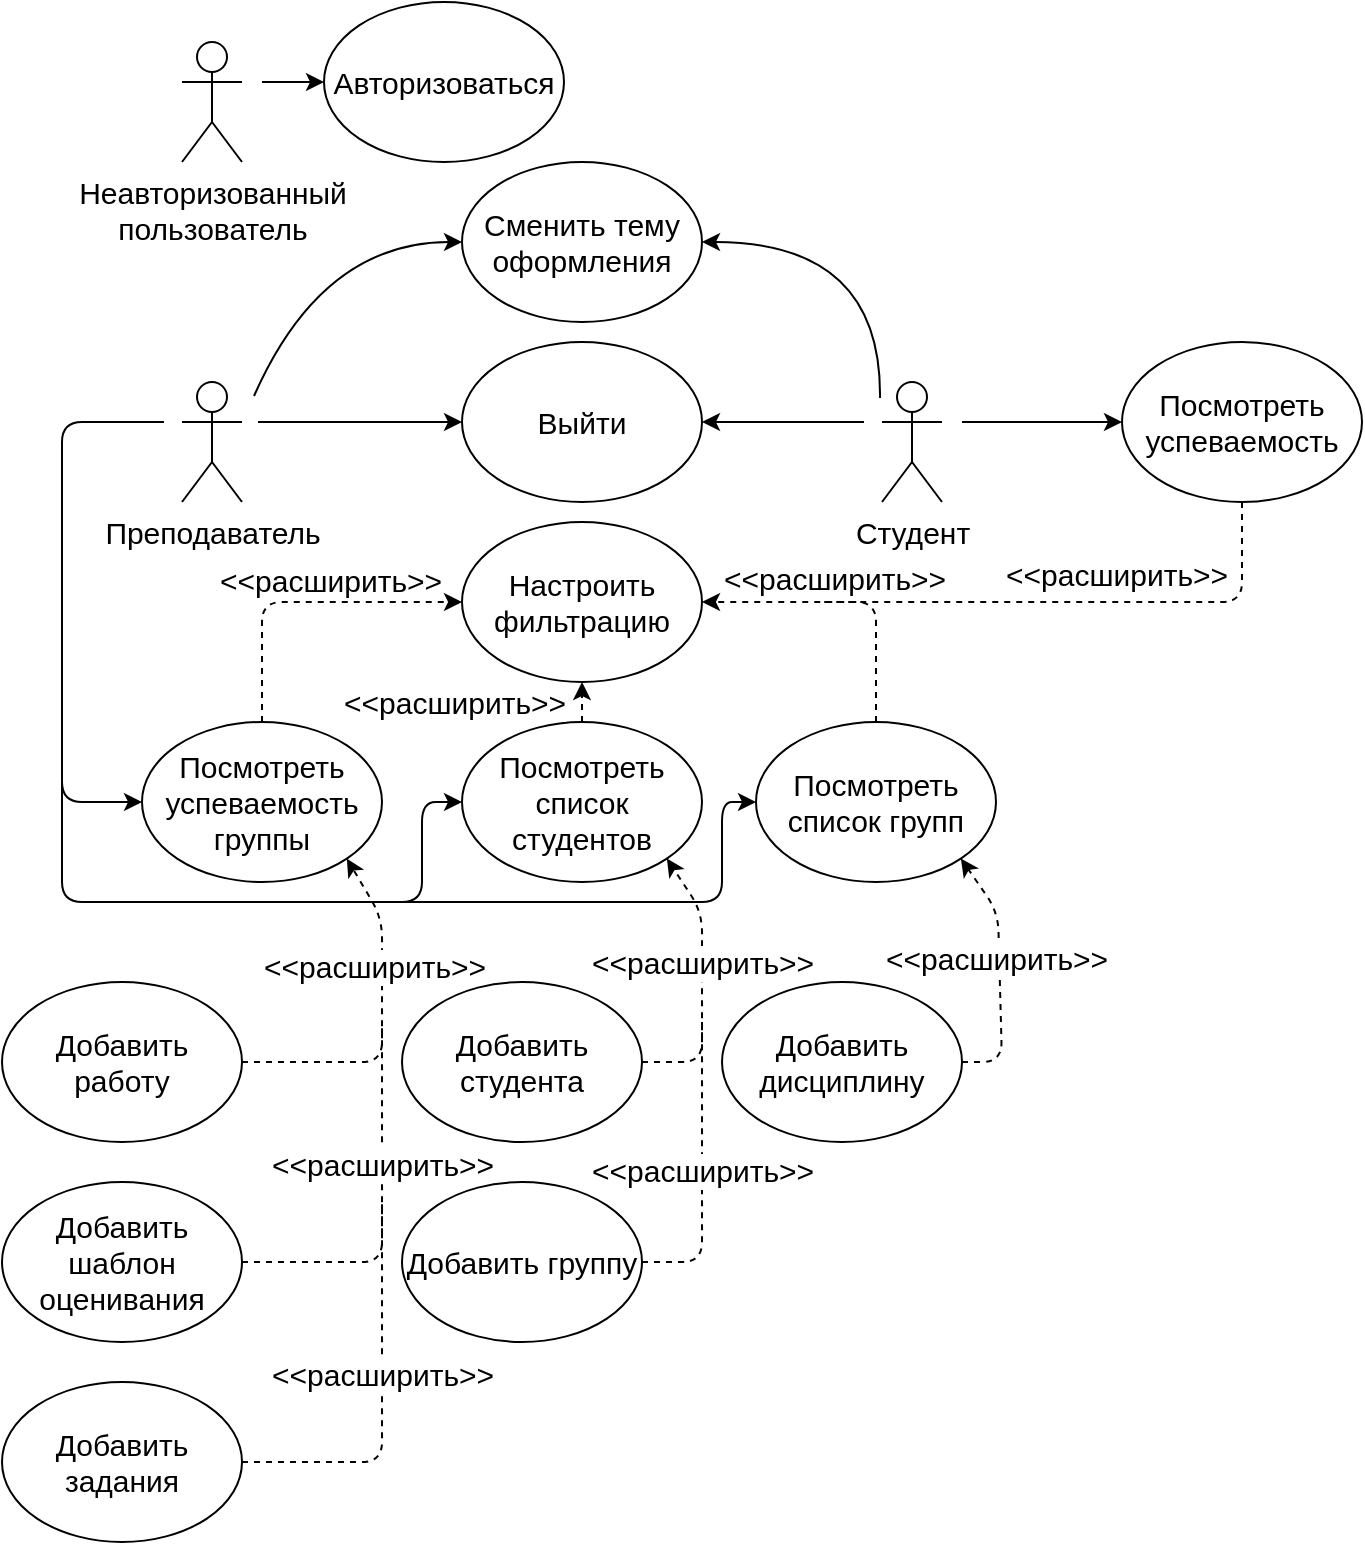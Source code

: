 <mxfile version="22.1.15" type="device">
  <diagram name="Страница — 1" id="ROB8BdIleneRpDlJKqNU">
    <mxGraphModel dx="1481" dy="807" grid="0" gridSize="10" guides="1" tooltips="1" connect="1" arrows="1" fold="1" page="0" pageScale="1" pageWidth="827" pageHeight="1169" math="0" shadow="0">
      <root>
        <mxCell id="0" />
        <mxCell id="1" parent="0" />
        <mxCell id="FyX6oL-K_39bYhywgyUW-1" value="Неавторизованный&lt;br style=&quot;font-size: 15px;&quot;&gt;пользователь" style="shape=umlActor;verticalLabelPosition=bottom;verticalAlign=top;html=1;outlineConnect=0;fontSize=15;" parent="1" vertex="1">
          <mxGeometry x="100" y="30" width="30" height="60" as="geometry" />
        </mxCell>
        <mxCell id="FyX6oL-K_39bYhywgyUW-2" value="Преподаватель" style="shape=umlActor;verticalLabelPosition=bottom;verticalAlign=top;html=1;outlineConnect=0;fontSize=15;" parent="1" vertex="1">
          <mxGeometry x="100" y="200" width="30" height="60" as="geometry" />
        </mxCell>
        <mxCell id="FyX6oL-K_39bYhywgyUW-3" value="Студент&lt;br style=&quot;font-size: 15px;&quot;&gt;" style="shape=umlActor;verticalLabelPosition=bottom;verticalAlign=top;html=1;outlineConnect=0;fontSize=15;" parent="1" vertex="1">
          <mxGeometry x="450" y="200" width="30" height="60" as="geometry" />
        </mxCell>
        <mxCell id="FyX6oL-K_39bYhywgyUW-4" value="Авторизоваться" style="ellipse;whiteSpace=wrap;html=1;fontSize=15;" parent="1" vertex="1">
          <mxGeometry x="171" y="10" width="120" height="80" as="geometry" />
        </mxCell>
        <mxCell id="FyX6oL-K_39bYhywgyUW-32" value="" style="endArrow=classic;html=1;rounded=0;entryX=0;entryY=0.5;entryDx=0;entryDy=0;fontSize=15;" parent="1" target="FyX6oL-K_39bYhywgyUW-4" edge="1">
          <mxGeometry width="50" height="50" relative="1" as="geometry">
            <mxPoint x="140" y="50" as="sourcePoint" />
            <mxPoint x="184" y="40" as="targetPoint" />
          </mxGeometry>
        </mxCell>
        <mxCell id="1ns7JDhl62_w-QYgpa2L-4" value="Сменить тему оформления" style="ellipse;whiteSpace=wrap;html=1;fontSize=15;" parent="1" vertex="1">
          <mxGeometry x="240" y="90" width="120" height="80" as="geometry" />
        </mxCell>
        <mxCell id="1ns7JDhl62_w-QYgpa2L-5" value="Выйти" style="ellipse;whiteSpace=wrap;html=1;fontSize=15;" parent="1" vertex="1">
          <mxGeometry x="240" y="180" width="120" height="80" as="geometry" />
        </mxCell>
        <mxCell id="1ns7JDhl62_w-QYgpa2L-6" value="" style="curved=1;endArrow=classic;html=1;rounded=0;entryX=0;entryY=0.5;entryDx=0;entryDy=0;fontSize=15;" parent="1" target="1ns7JDhl62_w-QYgpa2L-4" edge="1">
          <mxGeometry width="50" height="50" relative="1" as="geometry">
            <mxPoint x="136" y="207" as="sourcePoint" />
            <mxPoint x="250" y="160" as="targetPoint" />
            <Array as="points">
              <mxPoint x="170" y="130" />
            </Array>
          </mxGeometry>
        </mxCell>
        <mxCell id="1ns7JDhl62_w-QYgpa2L-7" value="" style="curved=1;endArrow=classic;html=1;rounded=0;entryX=0;entryY=0.5;entryDx=0;entryDy=0;fontSize=15;" parent="1" target="1ns7JDhl62_w-QYgpa2L-5" edge="1">
          <mxGeometry width="50" height="50" relative="1" as="geometry">
            <mxPoint x="138" y="220" as="sourcePoint" />
            <mxPoint x="374" y="140" as="targetPoint" />
            <Array as="points" />
          </mxGeometry>
        </mxCell>
        <mxCell id="1ns7JDhl62_w-QYgpa2L-8" value="" style="curved=1;endArrow=classic;html=1;rounded=0;entryX=1;entryY=0.5;entryDx=0;entryDy=0;fontSize=15;" parent="1" target="1ns7JDhl62_w-QYgpa2L-5" edge="1">
          <mxGeometry width="50" height="50" relative="1" as="geometry">
            <mxPoint x="441" y="220" as="sourcePoint" />
            <mxPoint x="580" y="230" as="targetPoint" />
            <Array as="points" />
          </mxGeometry>
        </mxCell>
        <mxCell id="1ns7JDhl62_w-QYgpa2L-10" value="" style="curved=1;endArrow=classic;html=1;rounded=0;entryX=1;entryY=0.5;entryDx=0;entryDy=0;fontSize=15;" parent="1" target="1ns7JDhl62_w-QYgpa2L-4" edge="1">
          <mxGeometry width="50" height="50" relative="1" as="geometry">
            <mxPoint x="449" y="208" as="sourcePoint" />
            <mxPoint x="460" y="310" as="targetPoint" />
            <Array as="points">
              <mxPoint x="450" y="130" />
            </Array>
          </mxGeometry>
        </mxCell>
        <mxCell id="1ns7JDhl62_w-QYgpa2L-11" value="Посмотреть успеваемость группы" style="ellipse;whiteSpace=wrap;html=1;fontSize=15;" parent="1" vertex="1">
          <mxGeometry x="80" y="370" width="120" height="80" as="geometry" />
        </mxCell>
        <mxCell id="1ns7JDhl62_w-QYgpa2L-12" value="Посмотреть список студентов" style="ellipse;whiteSpace=wrap;html=1;fontSize=15;" parent="1" vertex="1">
          <mxGeometry x="240" y="370" width="120" height="80" as="geometry" />
        </mxCell>
        <mxCell id="1ns7JDhl62_w-QYgpa2L-13" value="Посмотреть список групп" style="ellipse;whiteSpace=wrap;html=1;fontSize=15;" parent="1" vertex="1">
          <mxGeometry x="387" y="370" width="120" height="80" as="geometry" />
        </mxCell>
        <mxCell id="1ns7JDhl62_w-QYgpa2L-18" value="Настроить фильтрацию" style="ellipse;whiteSpace=wrap;html=1;fontSize=15;" parent="1" vertex="1">
          <mxGeometry x="240" y="270" width="120" height="80" as="geometry" />
        </mxCell>
        <mxCell id="1ns7JDhl62_w-QYgpa2L-35" value="" style="endArrow=classic;html=1;entryX=0;entryY=0.5;entryDx=0;entryDy=0;rounded=1;fontSize=15;" parent="1" target="1ns7JDhl62_w-QYgpa2L-12" edge="1">
          <mxGeometry width="50" height="50" relative="1" as="geometry">
            <mxPoint x="40" y="360" as="sourcePoint" />
            <mxPoint x="240" y="480" as="targetPoint" />
            <Array as="points">
              <mxPoint x="40" y="460" />
              <mxPoint x="130" y="460" />
              <mxPoint x="220" y="460" />
              <mxPoint x="220" y="410" />
            </Array>
          </mxGeometry>
        </mxCell>
        <mxCell id="1ns7JDhl62_w-QYgpa2L-36" value="" style="endArrow=classic;html=1;entryX=0;entryY=0.5;entryDx=0;entryDy=0;rounded=1;fontSize=15;" parent="1" target="1ns7JDhl62_w-QYgpa2L-13" edge="1">
          <mxGeometry width="50" height="50" relative="1" as="geometry">
            <mxPoint x="200" y="460" as="sourcePoint" />
            <mxPoint x="380" y="460" as="targetPoint" />
            <Array as="points">
              <mxPoint x="370" y="460" />
              <mxPoint x="370" y="410" />
              <mxPoint x="380" y="410" />
            </Array>
          </mxGeometry>
        </mxCell>
        <mxCell id="1ns7JDhl62_w-QYgpa2L-37" value="" style="endArrow=classic;html=1;rounded=1;exitX=0.5;exitY=0;exitDx=0;exitDy=0;entryX=0;entryY=0.5;entryDx=0;entryDy=0;dashed=1;fontSize=15;" parent="1" source="1ns7JDhl62_w-QYgpa2L-11" target="1ns7JDhl62_w-QYgpa2L-18" edge="1">
          <mxGeometry width="50" height="50" relative="1" as="geometry">
            <mxPoint x="200" y="285" as="sourcePoint" />
            <mxPoint x="150" y="335" as="targetPoint" />
            <Array as="points">
              <mxPoint x="140" y="310" />
            </Array>
          </mxGeometry>
        </mxCell>
        <mxCell id="1ns7JDhl62_w-QYgpa2L-67" value="&amp;lt;&amp;lt;расширить&amp;gt;&amp;gt;" style="edgeLabel;html=1;align=center;verticalAlign=middle;resizable=0;points=[];fontSize=15;" parent="1ns7JDhl62_w-QYgpa2L-37" vertex="1" connectable="0">
          <mxGeometry x="-0.163" y="-2" relative="1" as="geometry">
            <mxPoint x="27" y="-13" as="offset" />
          </mxGeometry>
        </mxCell>
        <mxCell id="1ns7JDhl62_w-QYgpa2L-38" value="" style="endArrow=classic;html=1;rounded=1;exitX=0.5;exitY=0;exitDx=0;exitDy=0;entryX=0.5;entryY=1;entryDx=0;entryDy=0;dashed=1;fontSize=15;" parent="1" source="1ns7JDhl62_w-QYgpa2L-12" target="1ns7JDhl62_w-QYgpa2L-18" edge="1">
          <mxGeometry width="50" height="50" relative="1" as="geometry">
            <mxPoint x="420" y="340" as="sourcePoint" />
            <mxPoint x="370" y="390" as="targetPoint" />
          </mxGeometry>
        </mxCell>
        <mxCell id="1ns7JDhl62_w-QYgpa2L-66" value="&amp;lt;&amp;lt;расширить&amp;gt;&amp;gt;" style="edgeLabel;html=1;align=center;verticalAlign=middle;resizable=0;points=[];fontSize=15;" parent="1ns7JDhl62_w-QYgpa2L-38" vertex="1" connectable="0">
          <mxGeometry x="-0.383" y="-1" relative="1" as="geometry">
            <mxPoint x="-65" y="-4" as="offset" />
          </mxGeometry>
        </mxCell>
        <mxCell id="1ns7JDhl62_w-QYgpa2L-39" value="" style="endArrow=classic;html=1;rounded=1;exitX=0.5;exitY=0;exitDx=0;exitDy=0;entryX=1;entryY=0.5;entryDx=0;entryDy=0;dashed=1;fontSize=15;" parent="1" source="1ns7JDhl62_w-QYgpa2L-13" target="1ns7JDhl62_w-QYgpa2L-18" edge="1">
          <mxGeometry width="50" height="50" relative="1" as="geometry">
            <mxPoint x="390" y="370" as="sourcePoint" />
            <mxPoint x="480" y="310" as="targetPoint" />
            <Array as="points">
              <mxPoint x="447" y="310" />
            </Array>
          </mxGeometry>
        </mxCell>
        <mxCell id="1ns7JDhl62_w-QYgpa2L-65" value="&amp;lt;&amp;lt;расширить&amp;gt;&amp;gt;" style="edgeLabel;html=1;align=center;verticalAlign=middle;resizable=0;points=[];fontSize=15;" parent="1ns7JDhl62_w-QYgpa2L-39" vertex="1" connectable="0">
          <mxGeometry x="0.506" relative="1" as="geometry">
            <mxPoint x="29" y="-12" as="offset" />
          </mxGeometry>
        </mxCell>
        <mxCell id="1ns7JDhl62_w-QYgpa2L-40" value="Посмотреть успеваемость" style="ellipse;whiteSpace=wrap;html=1;fontSize=15;" parent="1" vertex="1">
          <mxGeometry x="570" y="180" width="120" height="80" as="geometry" />
        </mxCell>
        <mxCell id="1ns7JDhl62_w-QYgpa2L-41" value="" style="endArrow=classic;html=1;rounded=0;entryX=0;entryY=0.5;entryDx=0;entryDy=0;fontSize=15;" parent="1" target="1ns7JDhl62_w-QYgpa2L-40" edge="1">
          <mxGeometry width="50" height="50" relative="1" as="geometry">
            <mxPoint x="490" y="220" as="sourcePoint" />
            <mxPoint x="550" y="190" as="targetPoint" />
          </mxGeometry>
        </mxCell>
        <mxCell id="1ns7JDhl62_w-QYgpa2L-42" value="Добавить работу" style="ellipse;whiteSpace=wrap;html=1;fontSize=15;" parent="1" vertex="1">
          <mxGeometry x="10" y="500" width="120" height="80" as="geometry" />
        </mxCell>
        <mxCell id="1ns7JDhl62_w-QYgpa2L-43" value="Добавить шаблон оценивания" style="ellipse;whiteSpace=wrap;html=1;fontSize=15;" parent="1" vertex="1">
          <mxGeometry x="10" y="600" width="120" height="80" as="geometry" />
        </mxCell>
        <mxCell id="1ns7JDhl62_w-QYgpa2L-44" value="Добавить задания" style="ellipse;whiteSpace=wrap;html=1;fontSize=15;" parent="1" vertex="1">
          <mxGeometry x="10" y="700" width="120" height="80" as="geometry" />
        </mxCell>
        <mxCell id="1ns7JDhl62_w-QYgpa2L-45" value="" style="endArrow=classic;html=1;rounded=1;exitX=1;exitY=0.5;exitDx=0;exitDy=0;entryX=1;entryY=1;entryDx=0;entryDy=0;dashed=1;fontSize=15;" parent="1" source="1ns7JDhl62_w-QYgpa2L-42" target="1ns7JDhl62_w-QYgpa2L-11" edge="1">
          <mxGeometry width="50" height="50" relative="1" as="geometry">
            <mxPoint x="200" y="550" as="sourcePoint" />
            <mxPoint x="170" y="570" as="targetPoint" />
            <Array as="points">
              <mxPoint x="200" y="540" />
              <mxPoint x="200" y="468" />
            </Array>
          </mxGeometry>
        </mxCell>
        <mxCell id="1ns7JDhl62_w-QYgpa2L-59" value="&amp;lt;&amp;lt;расширить&amp;gt;&amp;gt;" style="edgeLabel;html=1;align=center;verticalAlign=middle;resizable=0;points=[];fontSize=15;" parent="1ns7JDhl62_w-QYgpa2L-45" vertex="1" connectable="0">
          <mxGeometry x="-0.163" relative="1" as="geometry">
            <mxPoint x="-4" y="-44" as="offset" />
          </mxGeometry>
        </mxCell>
        <mxCell id="1ns7JDhl62_w-QYgpa2L-46" value="" style="endArrow=none;html=1;rounded=1;entryX=1;entryY=0.5;entryDx=0;entryDy=0;dashed=1;exitX=1;exitY=0.5;exitDx=0;exitDy=0;endFill=0;fontSize=15;" parent="1" source="1ns7JDhl62_w-QYgpa2L-43" edge="1">
          <mxGeometry width="50" height="50" relative="1" as="geometry">
            <mxPoint x="200" y="650" as="sourcePoint" />
            <mxPoint x="200" y="520" as="targetPoint" />
            <Array as="points">
              <mxPoint x="200" y="640" />
            </Array>
          </mxGeometry>
        </mxCell>
        <mxCell id="1ns7JDhl62_w-QYgpa2L-58" value="&amp;lt;&amp;lt;расширить&amp;gt;&amp;gt;" style="edgeLabel;html=1;align=center;verticalAlign=middle;resizable=0;points=[];fontSize=15;" parent="1ns7JDhl62_w-QYgpa2L-46" vertex="1" connectable="0">
          <mxGeometry x="-0.084" y="1" relative="1" as="geometry">
            <mxPoint x="1" y="-32" as="offset" />
          </mxGeometry>
        </mxCell>
        <mxCell id="1ns7JDhl62_w-QYgpa2L-47" value="" style="endArrow=none;html=1;rounded=1;entryX=1;entryY=0.5;entryDx=0;entryDy=0;dashed=1;exitX=1;exitY=0.5;exitDx=0;exitDy=0;endFill=0;fontSize=15;" parent="1" source="1ns7JDhl62_w-QYgpa2L-44" edge="1">
          <mxGeometry width="50" height="50" relative="1" as="geometry">
            <mxPoint x="200" y="740" as="sourcePoint" />
            <mxPoint x="200" y="610" as="targetPoint" />
            <Array as="points">
              <mxPoint x="200" y="740" />
            </Array>
          </mxGeometry>
        </mxCell>
        <mxCell id="1ns7JDhl62_w-QYgpa2L-57" value="&amp;lt;&amp;lt;расширить&amp;gt;&amp;gt;" style="edgeLabel;html=1;align=center;verticalAlign=middle;resizable=0;points=[];fontSize=15;" parent="1ns7JDhl62_w-QYgpa2L-47" vertex="1" connectable="0">
          <mxGeometry x="-0.138" y="-2" relative="1" as="geometry">
            <mxPoint x="-2" y="-28" as="offset" />
          </mxGeometry>
        </mxCell>
        <mxCell id="1ns7JDhl62_w-QYgpa2L-48" value="" style="endArrow=classic;html=1;rounded=1;entryX=0;entryY=0.5;entryDx=0;entryDy=0;fontSize=15;" parent="1" target="1ns7JDhl62_w-QYgpa2L-11" edge="1">
          <mxGeometry width="50" height="50" relative="1" as="geometry">
            <mxPoint x="91" y="220" as="sourcePoint" />
            <mxPoint x="70" y="270" as="targetPoint" />
            <Array as="points">
              <mxPoint x="40" y="220" />
              <mxPoint x="40" y="410" />
            </Array>
          </mxGeometry>
        </mxCell>
        <mxCell id="1ns7JDhl62_w-QYgpa2L-49" value="Добавить студента" style="ellipse;whiteSpace=wrap;html=1;fontSize=15;" parent="1" vertex="1">
          <mxGeometry x="210" y="500" width="120" height="80" as="geometry" />
        </mxCell>
        <mxCell id="1ns7JDhl62_w-QYgpa2L-50" value="" style="endArrow=classic;html=1;rounded=1;exitX=1;exitY=0.5;exitDx=0;exitDy=0;entryX=1;entryY=1;entryDx=0;entryDy=0;dashed=1;fontSize=15;" parent="1" source="1ns7JDhl62_w-QYgpa2L-49" target="1ns7JDhl62_w-QYgpa2L-12" edge="1">
          <mxGeometry width="50" height="50" relative="1" as="geometry">
            <mxPoint x="405" y="550" as="sourcePoint" />
            <mxPoint x="405" y="410" as="targetPoint" />
            <Array as="points">
              <mxPoint x="360" y="540" />
              <mxPoint x="360" y="465" />
            </Array>
          </mxGeometry>
        </mxCell>
        <mxCell id="1ns7JDhl62_w-QYgpa2L-62" value="&amp;lt;&amp;lt;расширить&amp;gt;&amp;gt;" style="edgeLabel;html=1;align=center;verticalAlign=middle;resizable=0;points=[];fontSize=15;" parent="1ns7JDhl62_w-QYgpa2L-50" vertex="1" connectable="0">
          <mxGeometry x="0.077" relative="1" as="geometry">
            <mxPoint y="-6" as="offset" />
          </mxGeometry>
        </mxCell>
        <mxCell id="1ns7JDhl62_w-QYgpa2L-51" value="Добавить группу" style="ellipse;whiteSpace=wrap;html=1;fontSize=15;" parent="1" vertex="1">
          <mxGeometry x="210" y="600" width="120" height="80" as="geometry" />
        </mxCell>
        <mxCell id="1ns7JDhl62_w-QYgpa2L-52" value="" style="endArrow=none;html=1;rounded=1;entryX=1;entryY=0.5;entryDx=0;entryDy=0;dashed=1;exitX=1;exitY=0.5;exitDx=0;exitDy=0;endFill=0;fontSize=15;" parent="1" source="1ns7JDhl62_w-QYgpa2L-51" edge="1">
          <mxGeometry width="50" height="50" relative="1" as="geometry">
            <mxPoint x="440" y="590" as="sourcePoint" />
            <mxPoint x="360" y="520" as="targetPoint" />
            <Array as="points">
              <mxPoint x="360" y="640" />
            </Array>
          </mxGeometry>
        </mxCell>
        <mxCell id="1ns7JDhl62_w-QYgpa2L-61" value="&amp;lt;&amp;lt;расширить&amp;gt;&amp;gt;" style="edgeLabel;html=1;align=center;verticalAlign=middle;resizable=0;points=[];fontSize=15;" parent="1ns7JDhl62_w-QYgpa2L-52" vertex="1" connectable="0">
          <mxGeometry x="0.26" y="3" relative="1" as="geometry">
            <mxPoint x="3" y="18" as="offset" />
          </mxGeometry>
        </mxCell>
        <mxCell id="1ns7JDhl62_w-QYgpa2L-53" value="" style="endArrow=classic;html=1;rounded=1;exitX=1;exitY=0.5;exitDx=0;exitDy=0;entryX=1;entryY=1;entryDx=0;entryDy=0;dashed=1;fontSize=15;" parent="1" source="1ns7JDhl62_w-QYgpa2L-54" target="1ns7JDhl62_w-QYgpa2L-13" edge="1">
          <mxGeometry width="50" height="50" relative="1" as="geometry">
            <mxPoint x="580" y="490" as="sourcePoint" />
            <mxPoint x="530" y="540" as="targetPoint" />
            <Array as="points">
              <mxPoint x="510" y="540" />
              <mxPoint x="508" y="465" />
            </Array>
          </mxGeometry>
        </mxCell>
        <mxCell id="1ns7JDhl62_w-QYgpa2L-63" value="&amp;lt;&amp;lt;расширить&amp;gt;&amp;gt;" style="edgeLabel;html=1;align=center;verticalAlign=middle;resizable=0;points=[];fontSize=15;" parent="1ns7JDhl62_w-QYgpa2L-53" vertex="1" connectable="0">
          <mxGeometry x="-0.04" y="-1" relative="1" as="geometry">
            <mxPoint x="-3" y="-11" as="offset" />
          </mxGeometry>
        </mxCell>
        <mxCell id="1ns7JDhl62_w-QYgpa2L-54" value="Добавить дисциплину" style="ellipse;whiteSpace=wrap;html=1;fontSize=15;" parent="1" vertex="1">
          <mxGeometry x="370" y="500" width="120" height="80" as="geometry" />
        </mxCell>
        <mxCell id="1ns7JDhl62_w-QYgpa2L-56" value="" style="endArrow=none;html=1;rounded=1;entryX=0.5;entryY=1;entryDx=0;entryDy=0;dashed=1;exitX=0.5;exitY=1;exitDx=0;exitDy=0;endFill=0;fontSize=15;" parent="1" source="1ns7JDhl62_w-QYgpa2L-40" edge="1">
          <mxGeometry width="50" height="50" relative="1" as="geometry">
            <mxPoint x="560" y="300" as="sourcePoint" />
            <mxPoint x="420" y="310" as="targetPoint" />
            <Array as="points">
              <mxPoint x="630" y="310" />
            </Array>
          </mxGeometry>
        </mxCell>
        <mxCell id="1ns7JDhl62_w-QYgpa2L-64" value="&amp;lt;&amp;lt;расширить&amp;gt;&amp;gt;" style="edgeLabel;html=1;align=center;verticalAlign=middle;resizable=0;points=[];fontSize=15;" parent="1ns7JDhl62_w-QYgpa2L-56" vertex="1" connectable="0">
          <mxGeometry x="-0.144" relative="1" as="geometry">
            <mxPoint x="-2" y="-14" as="offset" />
          </mxGeometry>
        </mxCell>
      </root>
    </mxGraphModel>
  </diagram>
</mxfile>
